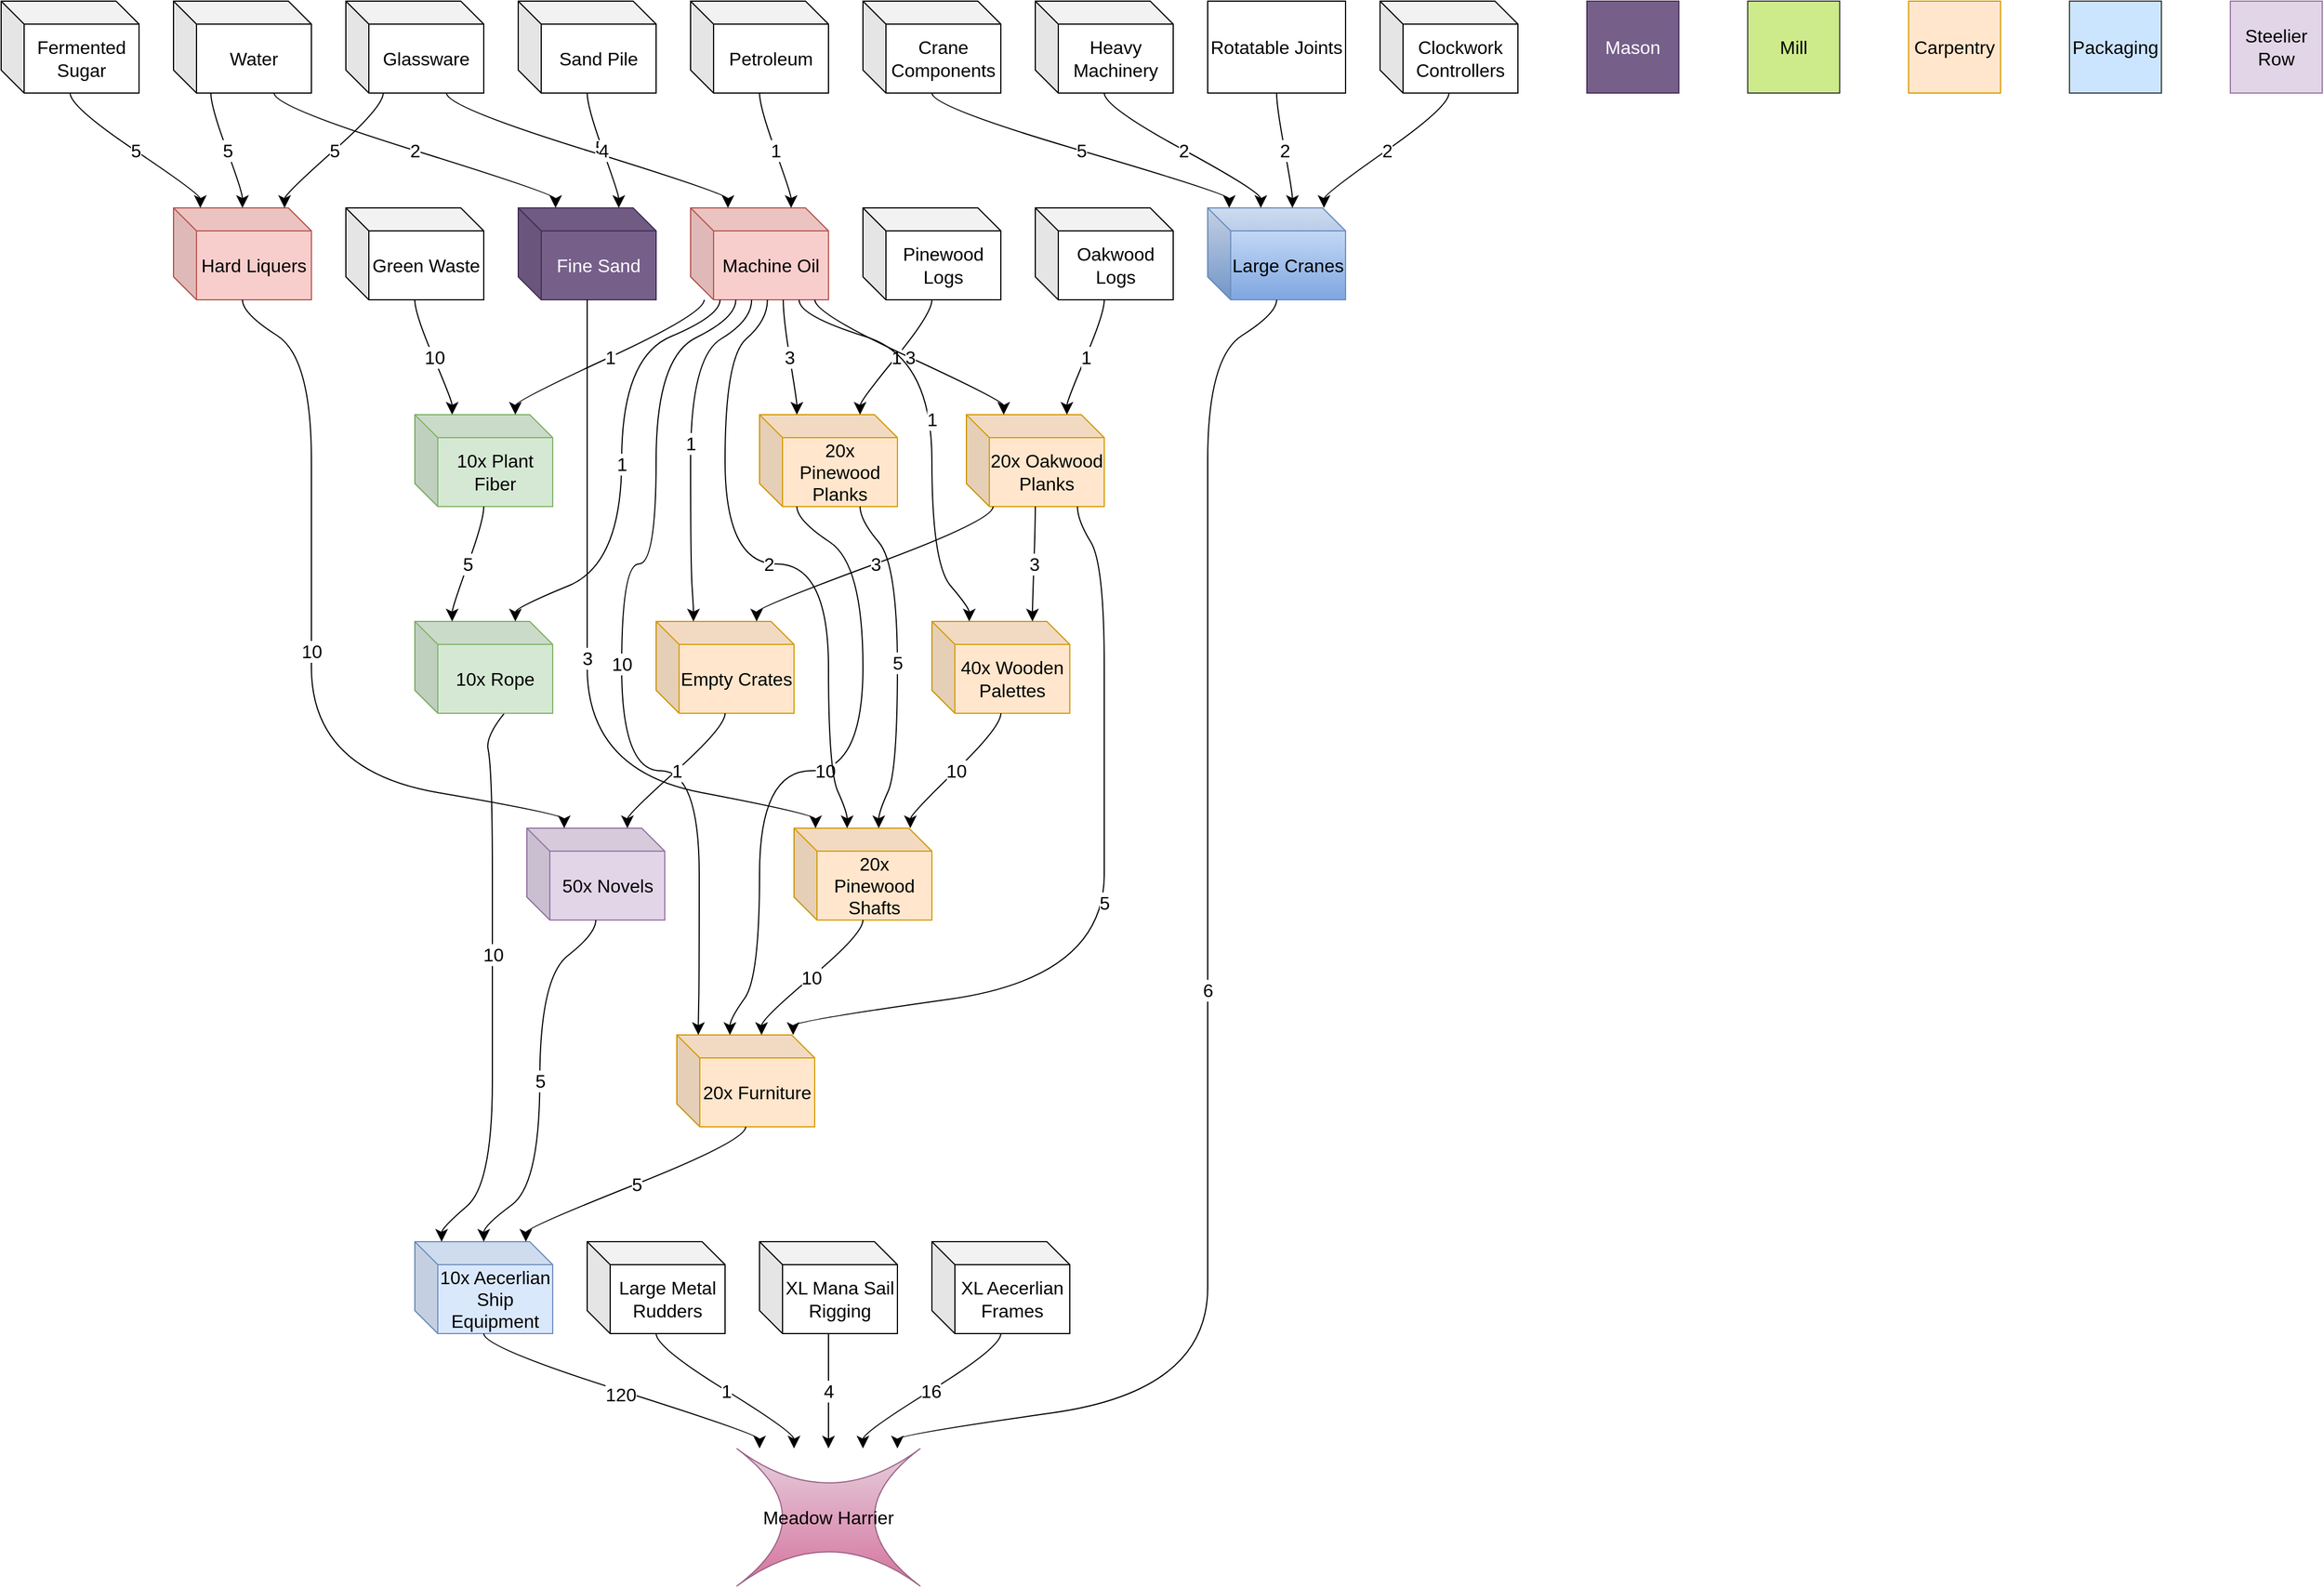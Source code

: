 <mxfile version="22.1.0" type="github">
  <diagram name="Page-1" id="hc0cmi0Zw7IhH53E_yqD">
    <mxGraphModel dx="1416" dy="1208" grid="0" gridSize="10" guides="1" tooltips="1" connect="0" arrows="0" fold="1" page="1" pageScale="1" pageWidth="1169" pageHeight="827" math="0" shadow="0">
      <root>
        <mxCell id="0" />
        <mxCell id="1" parent="0" />
        <mxCell id="g-7ipsMHgPrjTccObFxa-1" value="10x Aecerlian Ship Equipment" style="shape=cube;whiteSpace=wrap;html=1;boundedLbl=1;backgroundOutline=1;darkOpacity=0.05;darkOpacity2=0.1;fontSize=16;fillColor=#dae8fc;strokeColor=#6c8ebf;" parent="1" vertex="1">
          <mxGeometry x="360" y="1080" width="120" height="80" as="geometry" />
        </mxCell>
        <mxCell id="g-7ipsMHgPrjTccObFxa-7" value="" style="endArrow=classic;html=1;rounded=0;fontSize=12;startSize=8;endSize=8;curved=1;exitX=0.95;exitY=0.538;exitDx=0;exitDy=0;exitPerimeter=0;noEdgeStyle=1;orthogonal=1;" parent="1" source="g-7ipsMHgPrjTccObFxa-12" target="g-7ipsMHgPrjTccObFxa-1" edge="1">
          <mxGeometry relative="1" as="geometry">
            <mxPoint x="226" y="452" as="sourcePoint" />
            <mxPoint x="436" y="448" as="targetPoint" />
            <Array as="points">
              <mxPoint x="420" y="632" />
              <mxPoint x="427.5" y="670" />
              <mxPoint x="427.5" y="850" />
              <mxPoint x="427.5" y="850" />
              <mxPoint x="427.5" y="1030" />
              <mxPoint x="383.333" y="1068" />
            </Array>
          </mxGeometry>
        </mxCell>
        <mxCell id="g-7ipsMHgPrjTccObFxa-8" value="10" style="edgeLabel;resizable=0;html=1;align=center;verticalAlign=middle;fontSize=16;" parent="g-7ipsMHgPrjTccObFxa-7" connectable="0" vertex="1">
          <mxGeometry relative="1" as="geometry" />
        </mxCell>
        <mxCell id="g-7ipsMHgPrjTccObFxa-9" value="" style="endArrow=classic;html=1;rounded=0;fontSize=12;startSize=8;endSize=8;curved=1;noEdgeStyle=1;orthogonal=1;" parent="1" source="g-7ipsMHgPrjTccObFxa-1" target="d3ogd3zQQLqOiDLVCAyK-1" edge="1">
          <mxGeometry width="50" height="50" relative="1" as="geometry">
            <mxPoint x="341" y="391" as="sourcePoint" />
            <mxPoint x="345.527" y="1260" as="targetPoint" />
            <Array as="points">
              <mxPoint x="420" y="1172" />
              <mxPoint x="660" y="1248" />
            </Array>
          </mxGeometry>
        </mxCell>
        <mxCell id="d3ogd3zQQLqOiDLVCAyK-2" value="120" style="edgeLabel;html=1;align=center;verticalAlign=middle;resizable=0;points=[];fontSize=16;" vertex="1" connectable="0" parent="g-7ipsMHgPrjTccObFxa-9">
          <mxGeometry x="-0.005" y="-2" relative="1" as="geometry">
            <mxPoint y="1" as="offset" />
          </mxGeometry>
        </mxCell>
        <mxCell id="g-7ipsMHgPrjTccObFxa-10" value="20x Furniture" style="shape=cube;whiteSpace=wrap;html=1;boundedLbl=1;backgroundOutline=1;darkOpacity=0.05;darkOpacity2=0.1;fontSize=16;fillColor=#ffe6cc;strokeColor=#d79b00;" parent="1" vertex="1">
          <mxGeometry x="588" y="900" width="120" height="80" as="geometry" />
        </mxCell>
        <mxCell id="g-7ipsMHgPrjTccObFxa-11" value="50x Novels" style="shape=cube;whiteSpace=wrap;html=1;boundedLbl=1;backgroundOutline=1;darkOpacity=0.05;darkOpacity2=0.1;fontSize=16;fillColor=#e1d5e7;strokeColor=#9673a6;" parent="1" vertex="1">
          <mxGeometry x="457.5" y="720" width="120" height="80" as="geometry" />
        </mxCell>
        <mxCell id="g-7ipsMHgPrjTccObFxa-12" value="10x Rope" style="shape=cube;whiteSpace=wrap;html=1;boundedLbl=1;backgroundOutline=1;darkOpacity=0.05;darkOpacity2=0.1;fontSize=16;fillColor=#d5e8d4;strokeColor=#82b366;" parent="1" vertex="1">
          <mxGeometry x="360" y="540" width="120" height="80" as="geometry" />
        </mxCell>
        <mxCell id="g-7ipsMHgPrjTccObFxa-13" value="" style="endArrow=classic;html=1;rounded=0;fontSize=12;startSize=8;endSize=8;curved=1;noEdgeStyle=1;orthogonal=1;" parent="1" source="g-7ipsMHgPrjTccObFxa-11" target="g-7ipsMHgPrjTccObFxa-1" edge="1">
          <mxGeometry relative="1" as="geometry">
            <mxPoint x="255" y="460" as="sourcePoint" />
            <mxPoint x="355" y="460" as="targetPoint" />
            <Array as="points">
              <mxPoint x="517.5" y="812" />
              <mxPoint x="468.75" y="850" />
              <mxPoint x="468.75" y="1030" />
              <mxPoint x="420" y="1066" />
            </Array>
          </mxGeometry>
        </mxCell>
        <mxCell id="g-7ipsMHgPrjTccObFxa-14" value="5" style="edgeLabel;resizable=0;html=1;align=center;verticalAlign=middle;fontSize=16;" parent="g-7ipsMHgPrjTccObFxa-13" connectable="0" vertex="1">
          <mxGeometry relative="1" as="geometry" />
        </mxCell>
        <mxCell id="g-7ipsMHgPrjTccObFxa-15" value="" style="endArrow=classic;html=1;rounded=0;fontSize=12;startSize=8;endSize=8;curved=1;noEdgeStyle=1;orthogonal=1;" parent="1" source="g-7ipsMHgPrjTccObFxa-10" target="g-7ipsMHgPrjTccObFxa-1" edge="1">
          <mxGeometry relative="1" as="geometry">
            <mxPoint x="97" y="175" as="sourcePoint" />
            <mxPoint x="197" y="182" as="targetPoint" />
            <Array as="points">
              <mxPoint x="648" y="992" />
              <mxPoint x="456.667" y="1068" />
            </Array>
          </mxGeometry>
        </mxCell>
        <mxCell id="g-7ipsMHgPrjTccObFxa-16" value="5" style="edgeLabel;resizable=0;html=1;align=center;verticalAlign=middle;fontSize=16;" parent="g-7ipsMHgPrjTccObFxa-15" connectable="0" vertex="1">
          <mxGeometry relative="1" as="geometry" />
        </mxCell>
        <mxCell id="g-7ipsMHgPrjTccObFxa-19" value="20x Pinewood Planks" style="shape=cube;whiteSpace=wrap;html=1;boundedLbl=1;backgroundOutline=1;darkOpacity=0.05;darkOpacity2=0.1;fontSize=16;fillColor=#ffe6cc;strokeColor=#d79b00;" parent="1" vertex="1">
          <mxGeometry x="660" y="360" width="120" height="80" as="geometry" />
        </mxCell>
        <mxCell id="g-7ipsMHgPrjTccObFxa-20" value="20x Oakwood Planks" style="shape=cube;whiteSpace=wrap;html=1;boundedLbl=1;backgroundOutline=1;darkOpacity=0.05;darkOpacity2=0.1;fontSize=16;fillColor=#ffe6cc;strokeColor=#d79b00;" parent="1" vertex="1">
          <mxGeometry x="840" y="360" width="120" height="80" as="geometry" />
        </mxCell>
        <mxCell id="g-7ipsMHgPrjTccObFxa-21" value="20x Pinewood Shafts" style="shape=cube;whiteSpace=wrap;html=1;boundedLbl=1;backgroundOutline=1;darkOpacity=0.05;darkOpacity2=0.1;fontSize=16;fillColor=#ffe6cc;strokeColor=#d79b00;" parent="1" vertex="1">
          <mxGeometry x="690" y="720" width="120" height="80" as="geometry" />
        </mxCell>
        <mxCell id="g-7ipsMHgPrjTccObFxa-22" value="Machine Oil" style="shape=cube;whiteSpace=wrap;html=1;boundedLbl=1;backgroundOutline=1;darkOpacity=0.05;darkOpacity2=0.1;fontSize=16;fillColor=#f8cecc;strokeColor=#b85450;" parent="1" vertex="1">
          <mxGeometry x="600" y="180" width="120" height="80" as="geometry" />
        </mxCell>
        <mxCell id="g-7ipsMHgPrjTccObFxa-23" value="" style="endArrow=classic;html=1;rounded=0;fontSize=12;startSize=8;endSize=8;curved=1;noEdgeStyle=1;orthogonal=1;" parent="1" source="g-7ipsMHgPrjTccObFxa-19" target="g-7ipsMHgPrjTccObFxa-10" edge="1">
          <mxGeometry relative="1" as="geometry">
            <mxPoint x="-67" y="38" as="sourcePoint" />
            <mxPoint x="20" y="36" as="targetPoint" />
            <Array as="points">
              <mxPoint x="692.5" y="452" />
              <mxPoint x="750" y="490" />
              <mxPoint x="750" y="670" />
              <mxPoint x="660" y="670" />
              <mxPoint x="660" y="850" />
              <mxPoint x="634.25" y="886" />
            </Array>
          </mxGeometry>
        </mxCell>
        <mxCell id="g-7ipsMHgPrjTccObFxa-24" value="10" style="edgeLabel;resizable=0;html=1;align=center;verticalAlign=middle;fontSize=16;" parent="g-7ipsMHgPrjTccObFxa-23" connectable="0" vertex="1">
          <mxGeometry relative="1" as="geometry" />
        </mxCell>
        <mxCell id="g-7ipsMHgPrjTccObFxa-25" value="" style="endArrow=classic;html=1;rounded=0;fontSize=12;startSize=8;endSize=8;curved=1;noEdgeStyle=1;orthogonal=1;" parent="1" source="g-7ipsMHgPrjTccObFxa-20" target="g-7ipsMHgPrjTccObFxa-10" edge="1">
          <mxGeometry relative="1" as="geometry">
            <mxPoint x="-65" y="138" as="sourcePoint" />
            <mxPoint x="5" y="146" as="targetPoint" />
            <Array as="points">
              <mxPoint x="936.667" y="452" />
              <mxPoint x="960" y="490" />
              <mxPoint x="960" y="670" />
              <mxPoint x="960" y="670" />
              <mxPoint x="960" y="850" />
              <mxPoint x="689.25" y="888" />
            </Array>
          </mxGeometry>
        </mxCell>
        <mxCell id="g-7ipsMHgPrjTccObFxa-26" value="5" style="edgeLabel;resizable=0;html=1;align=center;verticalAlign=middle;fontSize=16;" parent="g-7ipsMHgPrjTccObFxa-25" connectable="0" vertex="1">
          <mxGeometry relative="1" as="geometry" />
        </mxCell>
        <mxCell id="g-7ipsMHgPrjTccObFxa-27" value="" style="endArrow=classic;html=1;rounded=0;fontSize=12;startSize=8;endSize=8;curved=1;noEdgeStyle=1;orthogonal=1;" parent="1" source="g-7ipsMHgPrjTccObFxa-21" target="g-7ipsMHgPrjTccObFxa-10" edge="1">
          <mxGeometry relative="1" as="geometry">
            <mxPoint x="-96" y="200" as="sourcePoint" />
            <mxPoint x="4" y="200" as="targetPoint" />
            <Array as="points">
              <mxPoint x="750" y="812" />
              <mxPoint x="661.75" y="886" />
            </Array>
          </mxGeometry>
        </mxCell>
        <mxCell id="g-7ipsMHgPrjTccObFxa-28" value="10" style="edgeLabel;resizable=0;html=1;align=center;verticalAlign=middle;fontSize=16;" parent="g-7ipsMHgPrjTccObFxa-27" connectable="0" vertex="1">
          <mxGeometry relative="1" as="geometry" />
        </mxCell>
        <mxCell id="g-7ipsMHgPrjTccObFxa-29" value="" style="endArrow=classic;html=1;rounded=0;fontSize=12;startSize=8;endSize=8;curved=1;noEdgeStyle=1;orthogonal=1;" parent="1" source="g-7ipsMHgPrjTccObFxa-22" target="g-7ipsMHgPrjTccObFxa-10" edge="1">
          <mxGeometry relative="1" as="geometry">
            <mxPoint x="-82" y="300" as="sourcePoint" />
            <mxPoint x="-9" y="300" as="targetPoint" />
            <Array as="points">
              <mxPoint x="639.375" y="276" />
              <mxPoint x="570" y="310" />
              <mxPoint x="570" y="490" />
              <mxPoint x="540" y="490" />
              <mxPoint x="540" y="670" />
              <mxPoint x="607.5" y="670" />
              <mxPoint x="607.5" y="850" />
              <mxPoint x="606.75" y="888" />
            </Array>
          </mxGeometry>
        </mxCell>
        <mxCell id="g-7ipsMHgPrjTccObFxa-30" value="10" style="edgeLabel;resizable=0;html=1;align=center;verticalAlign=middle;fontSize=16;" parent="g-7ipsMHgPrjTccObFxa-29" connectable="0" vertex="1">
          <mxGeometry relative="1" as="geometry" />
        </mxCell>
        <mxCell id="g-7ipsMHgPrjTccObFxa-31" value="Hard Liquers" style="shape=cube;whiteSpace=wrap;html=1;boundedLbl=1;backgroundOutline=1;darkOpacity=0.05;darkOpacity2=0.1;fontSize=16;fillColor=#f8cecc;strokeColor=#b85450;" parent="1" vertex="1">
          <mxGeometry x="150" y="180" width="120" height="80" as="geometry" />
        </mxCell>
        <mxCell id="g-7ipsMHgPrjTccObFxa-32" value="Empty Crates" style="shape=cube;whiteSpace=wrap;html=1;boundedLbl=1;backgroundOutline=1;darkOpacity=0.05;darkOpacity2=0.1;fontSize=16;fillColor=#ffe6cc;strokeColor=#d79b00;" parent="1" vertex="1">
          <mxGeometry x="570" y="540" width="120" height="80" as="geometry" />
        </mxCell>
        <mxCell id="g-7ipsMHgPrjTccObFxa-33" value="" style="endArrow=classic;html=1;rounded=0;fontSize=12;startSize=8;endSize=8;curved=1;noEdgeStyle=1;orthogonal=1;" parent="1" source="g-7ipsMHgPrjTccObFxa-31" target="g-7ipsMHgPrjTccObFxa-11" edge="1">
          <mxGeometry relative="1" as="geometry">
            <mxPoint x="253" y="522" as="sourcePoint" />
            <mxPoint x="353" y="522" as="targetPoint" />
            <Array as="points">
              <mxPoint x="210" y="272" />
              <mxPoint x="270" y="310" />
              <mxPoint x="270" y="490" />
              <mxPoint x="270" y="490" />
              <mxPoint x="270" y="670" />
              <mxPoint x="490" y="708" />
            </Array>
          </mxGeometry>
        </mxCell>
        <mxCell id="g-7ipsMHgPrjTccObFxa-34" value="10" style="edgeLabel;resizable=0;html=1;align=center;verticalAlign=middle;fontSize=16;" parent="g-7ipsMHgPrjTccObFxa-33" connectable="0" vertex="1">
          <mxGeometry relative="1" as="geometry" />
        </mxCell>
        <mxCell id="g-7ipsMHgPrjTccObFxa-35" value="" style="endArrow=classic;html=1;rounded=0;fontSize=12;startSize=8;endSize=8;curved=1;noEdgeStyle=1;orthogonal=1;" parent="1" source="g-7ipsMHgPrjTccObFxa-32" target="g-7ipsMHgPrjTccObFxa-11" edge="1">
          <mxGeometry relative="1" as="geometry">
            <mxPoint x="281" y="635" as="sourcePoint" />
            <mxPoint x="381" y="635" as="targetPoint" />
            <Array as="points">
              <mxPoint x="630" y="632" />
              <mxPoint x="545" y="708" />
            </Array>
          </mxGeometry>
        </mxCell>
        <mxCell id="g-7ipsMHgPrjTccObFxa-36" value="1" style="edgeLabel;resizable=0;html=1;align=center;verticalAlign=middle;fontSize=16;" parent="g-7ipsMHgPrjTccObFxa-35" connectable="0" vertex="1">
          <mxGeometry relative="1" as="geometry" />
        </mxCell>
        <mxCell id="g-7ipsMHgPrjTccObFxa-37" value="" style="endArrow=classic;html=1;rounded=0;fontSize=12;startSize=8;endSize=8;curved=1;noEdgeStyle=1;orthogonal=1;" parent="1" source="g-7ipsMHgPrjTccObFxa-22" target="g-7ipsMHgPrjTccObFxa-12" edge="1">
          <mxGeometry relative="1" as="geometry">
            <mxPoint x="307" y="709" as="sourcePoint" />
            <mxPoint x="407" y="709" as="targetPoint" />
            <Array as="points">
              <mxPoint x="625.625" y="274" />
              <mxPoint x="540" y="310" />
              <mxPoint x="540" y="490" />
              <mxPoint x="447.5" y="528" />
            </Array>
          </mxGeometry>
        </mxCell>
        <mxCell id="g-7ipsMHgPrjTccObFxa-38" value="1" style="edgeLabel;resizable=0;html=1;align=center;verticalAlign=middle;fontSize=16;" parent="g-7ipsMHgPrjTccObFxa-37" connectable="0" vertex="1">
          <mxGeometry relative="1" as="geometry" />
        </mxCell>
        <mxCell id="g-7ipsMHgPrjTccObFxa-39" value="10x Plant Fiber" style="shape=cube;whiteSpace=wrap;html=1;boundedLbl=1;backgroundOutline=1;darkOpacity=0.05;darkOpacity2=0.1;fontSize=16;fillColor=#d5e8d4;strokeColor=#82b366;" parent="1" vertex="1">
          <mxGeometry x="360" y="360" width="120" height="80" as="geometry" />
        </mxCell>
        <mxCell id="g-7ipsMHgPrjTccObFxa-40" value="" style="endArrow=classic;html=1;rounded=0;fontSize=12;startSize=8;endSize=8;curved=1;noEdgeStyle=1;orthogonal=1;" parent="1" source="g-7ipsMHgPrjTccObFxa-39" target="g-7ipsMHgPrjTccObFxa-12" edge="1">
          <mxGeometry relative="1" as="geometry">
            <mxPoint x="530" y="598" as="sourcePoint" />
            <mxPoint x="624" y="591" as="targetPoint" />
            <Array as="points">
              <mxPoint x="420" y="452" />
              <mxPoint x="392.5" y="528" />
            </Array>
          </mxGeometry>
        </mxCell>
        <mxCell id="g-7ipsMHgPrjTccObFxa-41" value="5" style="edgeLabel;resizable=0;html=1;align=center;verticalAlign=middle;fontSize=16;" parent="g-7ipsMHgPrjTccObFxa-40" connectable="0" vertex="1">
          <mxGeometry relative="1" as="geometry" />
        </mxCell>
        <mxCell id="g-7ipsMHgPrjTccObFxa-44" value="Green Waste" style="shape=cube;whiteSpace=wrap;html=1;boundedLbl=1;backgroundOutline=1;darkOpacity=0.05;darkOpacity2=0.1;fontSize=16;" parent="1" vertex="1">
          <mxGeometry x="300" y="180" width="120" height="80" as="geometry" />
        </mxCell>
        <mxCell id="g-7ipsMHgPrjTccObFxa-45" value="" style="endArrow=classic;html=1;rounded=0;fontSize=12;startSize=8;endSize=8;curved=1;noEdgeStyle=1;orthogonal=1;" parent="1" source="g-7ipsMHgPrjTccObFxa-44" target="g-7ipsMHgPrjTccObFxa-39" edge="1">
          <mxGeometry relative="1" as="geometry">
            <mxPoint x="256" y="307" as="sourcePoint" />
            <mxPoint x="-94" y="711" as="targetPoint" />
            <Array as="points">
              <mxPoint x="360" y="272" />
              <mxPoint x="392.5" y="348" />
            </Array>
          </mxGeometry>
        </mxCell>
        <mxCell id="g-7ipsMHgPrjTccObFxa-46" value="10" style="edgeLabel;resizable=0;html=1;align=center;verticalAlign=middle;fontSize=16;" parent="g-7ipsMHgPrjTccObFxa-45" connectable="0" vertex="1">
          <mxGeometry relative="1" as="geometry" />
        </mxCell>
        <mxCell id="g-7ipsMHgPrjTccObFxa-47" value="" style="endArrow=classic;html=1;rounded=0;fontSize=12;startSize=8;endSize=8;curved=1;noEdgeStyle=1;orthogonal=1;" parent="1" source="g-7ipsMHgPrjTccObFxa-22" target="g-7ipsMHgPrjTccObFxa-39" edge="1">
          <mxGeometry relative="1" as="geometry">
            <mxPoint x="-169" y="770" as="sourcePoint" />
            <mxPoint x="-81" y="781" as="targetPoint" />
            <Array as="points">
              <mxPoint x="611.875" y="272" />
              <mxPoint x="447.5" y="348" />
            </Array>
          </mxGeometry>
        </mxCell>
        <mxCell id="g-7ipsMHgPrjTccObFxa-48" value="1" style="edgeLabel;resizable=0;html=1;align=center;verticalAlign=middle;fontSize=16;" parent="g-7ipsMHgPrjTccObFxa-47" connectable="0" vertex="1">
          <mxGeometry relative="1" as="geometry" />
        </mxCell>
        <mxCell id="g-7ipsMHgPrjTccObFxa-49" value="Fermented Sugar" style="shape=cube;whiteSpace=wrap;html=1;boundedLbl=1;backgroundOutline=1;darkOpacity=0.05;darkOpacity2=0.1;fontSize=16;" parent="1" vertex="1">
          <mxGeometry width="120" height="80" as="geometry" />
        </mxCell>
        <mxCell id="g-7ipsMHgPrjTccObFxa-50" value="Water" style="shape=cube;whiteSpace=wrap;html=1;boundedLbl=1;backgroundOutline=1;darkOpacity=0.05;darkOpacity2=0.1;fontSize=16;" parent="1" vertex="1">
          <mxGeometry x="150" width="120" height="80" as="geometry" />
        </mxCell>
        <mxCell id="g-7ipsMHgPrjTccObFxa-51" value="Glassware" style="shape=cube;whiteSpace=wrap;html=1;boundedLbl=1;backgroundOutline=1;darkOpacity=0.05;darkOpacity2=0.1;fontSize=16;" parent="1" vertex="1">
          <mxGeometry x="300" width="120" height="80" as="geometry" />
        </mxCell>
        <mxCell id="g-7ipsMHgPrjTccObFxa-52" value="" style="endArrow=classic;html=1;rounded=0;fontSize=12;startSize=8;endSize=8;curved=1;noEdgeStyle=1;orthogonal=1;" parent="1" source="g-7ipsMHgPrjTccObFxa-49" target="g-7ipsMHgPrjTccObFxa-31" edge="1">
          <mxGeometry relative="1" as="geometry">
            <mxPoint x="-291" y="344" as="sourcePoint" />
            <mxPoint x="-202" y="344" as="targetPoint" />
            <Array as="points">
              <mxPoint x="60" y="92" />
              <mxPoint x="173.333" y="168" />
            </Array>
          </mxGeometry>
        </mxCell>
        <mxCell id="g-7ipsMHgPrjTccObFxa-53" value="5" style="edgeLabel;resizable=0;html=1;align=center;verticalAlign=middle;fontSize=16;" parent="g-7ipsMHgPrjTccObFxa-52" connectable="0" vertex="1">
          <mxGeometry relative="1" as="geometry" />
        </mxCell>
        <mxCell id="g-7ipsMHgPrjTccObFxa-54" value="" style="endArrow=classic;html=1;rounded=0;fontSize=12;startSize=8;endSize=8;curved=1;noEdgeStyle=1;orthogonal=1;" parent="1" source="g-7ipsMHgPrjTccObFxa-50" target="g-7ipsMHgPrjTccObFxa-31" edge="1">
          <mxGeometry relative="1" as="geometry">
            <mxPoint x="-89" y="796" as="sourcePoint" />
            <mxPoint x="-351" y="831" as="targetPoint" />
            <Array as="points">
              <mxPoint x="182.5" y="92" />
              <mxPoint x="210" y="166" />
            </Array>
          </mxGeometry>
        </mxCell>
        <mxCell id="g-7ipsMHgPrjTccObFxa-55" value="5" style="edgeLabel;resizable=0;html=1;align=center;verticalAlign=middle;fontSize=16;" parent="g-7ipsMHgPrjTccObFxa-54" connectable="0" vertex="1">
          <mxGeometry relative="1" as="geometry" />
        </mxCell>
        <mxCell id="g-7ipsMHgPrjTccObFxa-56" value="" style="endArrow=classic;html=1;rounded=0;fontSize=12;startSize=8;endSize=8;curved=1;noEdgeStyle=1;orthogonal=1;" parent="1" source="g-7ipsMHgPrjTccObFxa-51" target="g-7ipsMHgPrjTccObFxa-31" edge="1">
          <mxGeometry relative="1" as="geometry">
            <mxPoint x="266" y="554" as="sourcePoint" />
            <mxPoint x="366" y="554" as="targetPoint" />
            <Array as="points">
              <mxPoint x="332.5" y="92" />
              <mxPoint x="246.667" y="168" />
            </Array>
          </mxGeometry>
        </mxCell>
        <mxCell id="g-7ipsMHgPrjTccObFxa-57" value="5" style="edgeLabel;resizable=0;html=1;align=center;verticalAlign=middle;fontSize=16;" parent="g-7ipsMHgPrjTccObFxa-56" connectable="0" vertex="1">
          <mxGeometry relative="1" as="geometry" />
        </mxCell>
        <mxCell id="g-7ipsMHgPrjTccObFxa-58" value="" style="endArrow=classic;html=1;rounded=0;fontSize=12;startSize=8;endSize=8;curved=1;noEdgeStyle=1;orthogonal=1;" parent="1" source="g-7ipsMHgPrjTccObFxa-20" target="g-7ipsMHgPrjTccObFxa-32" edge="1">
          <mxGeometry relative="1" as="geometry">
            <mxPoint x="-331" y="633" as="sourcePoint" />
            <mxPoint x="-231" y="633" as="targetPoint" />
            <Array as="points">
              <mxPoint x="863.333" y="452" />
              <mxPoint x="657.5" y="528" />
            </Array>
          </mxGeometry>
        </mxCell>
        <mxCell id="g-7ipsMHgPrjTccObFxa-59" value="3" style="edgeLabel;resizable=0;html=1;align=center;verticalAlign=middle;fontSize=16;" parent="g-7ipsMHgPrjTccObFxa-58" connectable="0" vertex="1">
          <mxGeometry relative="1" as="geometry" />
        </mxCell>
        <mxCell id="g-7ipsMHgPrjTccObFxa-60" value="" style="endArrow=classic;html=1;rounded=0;fontSize=12;startSize=8;endSize=8;curved=1;noEdgeStyle=1;orthogonal=1;" parent="1" source="g-7ipsMHgPrjTccObFxa-22" target="g-7ipsMHgPrjTccObFxa-32" edge="1">
          <mxGeometry relative="1" as="geometry">
            <mxPoint x="-303" y="740" as="sourcePoint" />
            <mxPoint x="-203" y="740" as="targetPoint" />
            <Array as="points">
              <mxPoint x="653.125" y="278" />
              <mxPoint x="600" y="310" />
              <mxPoint x="600" y="490" />
              <mxPoint x="602.5" y="528" />
            </Array>
          </mxGeometry>
        </mxCell>
        <mxCell id="g-7ipsMHgPrjTccObFxa-61" value="1" style="edgeLabel;resizable=0;html=1;align=center;verticalAlign=middle;fontSize=16;" parent="g-7ipsMHgPrjTccObFxa-60" connectable="0" vertex="1">
          <mxGeometry relative="1" as="geometry" />
        </mxCell>
        <mxCell id="g-7ipsMHgPrjTccObFxa-62" value="Pinewood Logs" style="shape=cube;whiteSpace=wrap;html=1;boundedLbl=1;backgroundOutline=1;darkOpacity=0.05;darkOpacity2=0.1;fontSize=16;" parent="1" vertex="1">
          <mxGeometry x="750" y="180" width="120" height="80" as="geometry" />
        </mxCell>
        <mxCell id="g-7ipsMHgPrjTccObFxa-63" value="" style="endArrow=classic;html=1;rounded=0;fontSize=12;startSize=8;endSize=8;curved=1;noEdgeStyle=1;orthogonal=1;" parent="1" source="g-7ipsMHgPrjTccObFxa-62" target="g-7ipsMHgPrjTccObFxa-19" edge="1">
          <mxGeometry relative="1" as="geometry">
            <mxPoint x="-245" y="384" as="sourcePoint" />
            <mxPoint x="-145" y="384" as="targetPoint" />
            <Array as="points">
              <mxPoint x="810" y="272" />
              <mxPoint x="747.5" y="348" />
            </Array>
          </mxGeometry>
        </mxCell>
        <mxCell id="g-7ipsMHgPrjTccObFxa-64" value="1" style="edgeLabel;resizable=0;html=1;align=center;verticalAlign=middle;fontSize=16;" parent="g-7ipsMHgPrjTccObFxa-63" connectable="0" vertex="1">
          <mxGeometry relative="1" as="geometry" />
        </mxCell>
        <mxCell id="g-7ipsMHgPrjTccObFxa-65" value="" style="endArrow=classic;html=1;rounded=0;fontSize=12;startSize=8;endSize=8;curved=1;noEdgeStyle=1;orthogonal=1;" parent="1" source="g-7ipsMHgPrjTccObFxa-22" target="g-7ipsMHgPrjTccObFxa-19" edge="1">
          <mxGeometry relative="1" as="geometry">
            <mxPoint x="-234" y="486" as="sourcePoint" />
            <mxPoint x="-134" y="486" as="targetPoint" />
            <Array as="points">
              <mxPoint x="680.625" y="276" />
              <mxPoint x="692.5" y="348" />
            </Array>
          </mxGeometry>
        </mxCell>
        <mxCell id="g-7ipsMHgPrjTccObFxa-66" value="3" style="edgeLabel;resizable=0;html=1;align=center;verticalAlign=middle;fontSize=16;" parent="g-7ipsMHgPrjTccObFxa-65" connectable="0" vertex="1">
          <mxGeometry relative="1" as="geometry" />
        </mxCell>
        <mxCell id="g-7ipsMHgPrjTccObFxa-67" value="Oakwood Logs" style="shape=cube;whiteSpace=wrap;html=1;boundedLbl=1;backgroundOutline=1;darkOpacity=0.05;darkOpacity2=0.1;fontSize=16;" parent="1" vertex="1">
          <mxGeometry x="900" y="180" width="120" height="80" as="geometry" />
        </mxCell>
        <mxCell id="g-7ipsMHgPrjTccObFxa-68" value="" style="endArrow=classic;html=1;rounded=0;fontSize=12;startSize=8;endSize=8;curved=1;noEdgeStyle=1;orthogonal=1;" parent="1" source="g-7ipsMHgPrjTccObFxa-67" target="g-7ipsMHgPrjTccObFxa-20" edge="1">
          <mxGeometry relative="1" as="geometry">
            <mxPoint x="-340" y="322" as="sourcePoint" />
            <mxPoint x="-240" y="322" as="targetPoint" />
            <Array as="points">
              <mxPoint x="960" y="272" />
              <mxPoint x="927.5" y="348" />
            </Array>
          </mxGeometry>
        </mxCell>
        <mxCell id="g-7ipsMHgPrjTccObFxa-69" value="1" style="edgeLabel;resizable=0;html=1;align=center;verticalAlign=middle;fontSize=16;" parent="g-7ipsMHgPrjTccObFxa-68" connectable="0" vertex="1">
          <mxGeometry relative="1" as="geometry" />
        </mxCell>
        <mxCell id="g-7ipsMHgPrjTccObFxa-74" value="" style="endArrow=classic;html=1;rounded=0;fontSize=12;startSize=8;endSize=8;curved=1;noEdgeStyle=1;orthogonal=1;" parent="1" source="g-7ipsMHgPrjTccObFxa-22" target="g-7ipsMHgPrjTccObFxa-20" edge="1">
          <mxGeometry relative="1" as="geometry">
            <mxPoint x="-320" y="333" as="sourcePoint" />
            <mxPoint x="-220" y="333" as="targetPoint" />
            <Array as="points">
              <mxPoint x="708.125" y="272" />
              <mxPoint x="872.5" y="348" />
            </Array>
          </mxGeometry>
        </mxCell>
        <mxCell id="g-7ipsMHgPrjTccObFxa-75" value="3" style="edgeLabel;resizable=0;html=1;align=center;verticalAlign=middle;fontSize=16;" parent="g-7ipsMHgPrjTccObFxa-74" connectable="0" vertex="1">
          <mxGeometry relative="1" as="geometry" />
        </mxCell>
        <mxCell id="g-7ipsMHgPrjTccObFxa-76" value="" style="endArrow=classic;html=1;rounded=0;fontSize=12;startSize=8;endSize=8;curved=1;noEdgeStyle=1;orthogonal=1;" parent="1" source="g-7ipsMHgPrjTccObFxa-22" target="g-7ipsMHgPrjTccObFxa-21" edge="1">
          <mxGeometry relative="1" as="geometry">
            <mxPoint x="-262" y="209" as="sourcePoint" />
            <mxPoint x="-162" y="209" as="targetPoint" />
            <Array as="points">
              <mxPoint x="666.875" y="278" />
              <mxPoint x="630" y="310" />
              <mxPoint x="630" y="490" />
              <mxPoint x="720" y="490" />
              <mxPoint x="720" y="670" />
              <mxPoint x="736.25" y="706" />
            </Array>
          </mxGeometry>
        </mxCell>
        <mxCell id="g-7ipsMHgPrjTccObFxa-77" value="2" style="edgeLabel;resizable=0;html=1;align=center;verticalAlign=middle;fontSize=16;" parent="g-7ipsMHgPrjTccObFxa-76" connectable="0" vertex="1">
          <mxGeometry relative="1" as="geometry" />
        </mxCell>
        <mxCell id="g-7ipsMHgPrjTccObFxa-78" value="Fine Sand" style="shape=cube;whiteSpace=wrap;html=1;boundedLbl=1;backgroundOutline=1;darkOpacity=0.05;darkOpacity2=0.1;fontSize=16;fillColor=#76608a;fontColor=#ffffff;strokeColor=#432D57;" parent="1" vertex="1">
          <mxGeometry x="450" y="180" width="120" height="80" as="geometry" />
        </mxCell>
        <mxCell id="g-7ipsMHgPrjTccObFxa-79" value="40x Wooden Palettes" style="shape=cube;whiteSpace=wrap;html=1;boundedLbl=1;backgroundOutline=1;darkOpacity=0.05;darkOpacity2=0.1;fontSize=16;fillColor=#ffe6cc;strokeColor=#d79b00;" parent="1" vertex="1">
          <mxGeometry x="810" y="540" width="120" height="80" as="geometry" />
        </mxCell>
        <mxCell id="g-7ipsMHgPrjTccObFxa-80" value="" style="endArrow=classic;html=1;rounded=0;fontSize=12;startSize=8;endSize=8;curved=1;noEdgeStyle=1;orthogonal=1;" parent="1" source="g-7ipsMHgPrjTccObFxa-19" target="g-7ipsMHgPrjTccObFxa-21" edge="1">
          <mxGeometry relative="1" as="geometry">
            <mxPoint x="-256" y="44" as="sourcePoint" />
            <mxPoint x="-156" y="44" as="targetPoint" />
            <Array as="points">
              <mxPoint x="747.5" y="452" />
              <mxPoint x="780" y="490" />
              <mxPoint x="780" y="670" />
              <mxPoint x="763.75" y="706" />
            </Array>
          </mxGeometry>
        </mxCell>
        <mxCell id="g-7ipsMHgPrjTccObFxa-81" value="5" style="edgeLabel;resizable=0;html=1;align=center;verticalAlign=middle;fontSize=16;" parent="g-7ipsMHgPrjTccObFxa-80" connectable="0" vertex="1">
          <mxGeometry relative="1" as="geometry" />
        </mxCell>
        <mxCell id="g-7ipsMHgPrjTccObFxa-82" value="" style="endArrow=classic;html=1;rounded=0;fontSize=12;startSize=8;endSize=8;curved=1;noEdgeStyle=1;orthogonal=1;" parent="1" source="g-7ipsMHgPrjTccObFxa-79" target="g-7ipsMHgPrjTccObFxa-21" edge="1">
          <mxGeometry relative="1" as="geometry">
            <mxPoint x="-191" y="109" as="sourcePoint" />
            <mxPoint x="-91" y="109" as="targetPoint" />
            <Array as="points">
              <mxPoint x="870" y="632" />
              <mxPoint x="791.25" y="708" />
            </Array>
          </mxGeometry>
        </mxCell>
        <mxCell id="g-7ipsMHgPrjTccObFxa-83" value="10" style="edgeLabel;resizable=0;html=1;align=center;verticalAlign=middle;fontSize=16;" parent="g-7ipsMHgPrjTccObFxa-82" connectable="0" vertex="1">
          <mxGeometry relative="1" as="geometry" />
        </mxCell>
        <mxCell id="g-7ipsMHgPrjTccObFxa-84" value="" style="endArrow=classic;html=1;rounded=0;fontSize=12;startSize=8;endSize=8;curved=1;noEdgeStyle=1;orthogonal=1;" parent="1" source="g-7ipsMHgPrjTccObFxa-78" target="g-7ipsMHgPrjTccObFxa-21" edge="1">
          <mxGeometry relative="1" as="geometry">
            <mxPoint x="-214" y="169" as="sourcePoint" />
            <mxPoint x="-114" y="169" as="targetPoint" />
            <Array as="points">
              <mxPoint x="510" y="272" />
              <mxPoint x="510" y="310" />
              <mxPoint x="510" y="490" />
              <mxPoint x="510" y="490" />
              <mxPoint x="510" y="670" />
              <mxPoint x="708.75" y="708" />
            </Array>
          </mxGeometry>
        </mxCell>
        <mxCell id="g-7ipsMHgPrjTccObFxa-85" value="3" style="edgeLabel;resizable=0;html=1;align=center;verticalAlign=middle;fontSize=16;" parent="g-7ipsMHgPrjTccObFxa-84" connectable="0" vertex="1">
          <mxGeometry relative="1" as="geometry" />
        </mxCell>
        <mxCell id="g-7ipsMHgPrjTccObFxa-86" value="" style="endArrow=classic;html=1;rounded=0;fontSize=12;startSize=8;endSize=8;curved=1;noEdgeStyle=1;orthogonal=1;" parent="1" source="g-7ipsMHgPrjTccObFxa-20" target="g-7ipsMHgPrjTccObFxa-79" edge="1">
          <mxGeometry relative="1" as="geometry">
            <mxPoint x="-269" y="366" as="sourcePoint" />
            <mxPoint x="-169" y="366" as="targetPoint" />
            <Array as="points">
              <mxPoint x="900" y="454" />
              <mxPoint x="897.5" y="528" />
            </Array>
          </mxGeometry>
        </mxCell>
        <mxCell id="g-7ipsMHgPrjTccObFxa-87" value="3" style="edgeLabel;resizable=0;html=1;align=center;verticalAlign=middle;fontSize=16;" parent="g-7ipsMHgPrjTccObFxa-86" connectable="0" vertex="1">
          <mxGeometry relative="1" as="geometry" />
        </mxCell>
        <mxCell id="g-7ipsMHgPrjTccObFxa-88" value="" style="endArrow=classic;html=1;rounded=0;fontSize=12;startSize=8;endSize=8;curved=1;noEdgeStyle=1;orthogonal=1;" parent="1" source="g-7ipsMHgPrjTccObFxa-22" target="g-7ipsMHgPrjTccObFxa-79" edge="1">
          <mxGeometry relative="1" as="geometry">
            <mxPoint x="-245" y="509" as="sourcePoint" />
            <mxPoint x="-145" y="509" as="targetPoint" />
            <Array as="points">
              <mxPoint x="694.375" y="274" />
              <mxPoint x="810" y="310" />
              <mxPoint x="810" y="490" />
              <mxPoint x="842.5" y="528" />
            </Array>
          </mxGeometry>
        </mxCell>
        <mxCell id="g-7ipsMHgPrjTccObFxa-89" value="1" style="edgeLabel;resizable=0;html=1;align=center;verticalAlign=middle;fontSize=16;" parent="g-7ipsMHgPrjTccObFxa-88" connectable="0" vertex="1">
          <mxGeometry relative="1" as="geometry" />
        </mxCell>
        <mxCell id="g-7ipsMHgPrjTccObFxa-91" value="" style="endArrow=classic;html=1;rounded=0;fontSize=12;startSize=8;endSize=8;curved=1;noEdgeStyle=1;orthogonal=1;" parent="1" source="g-7ipsMHgPrjTccObFxa-51" target="g-7ipsMHgPrjTccObFxa-22" edge="1">
          <mxGeometry relative="1" as="geometry">
            <mxPoint x="-282" y="471" as="sourcePoint" />
            <mxPoint x="-182" y="471" as="targetPoint" />
            <Array as="points">
              <mxPoint x="387.5" y="92" />
              <mxPoint x="632.5" y="168" />
            </Array>
          </mxGeometry>
        </mxCell>
        <mxCell id="g-7ipsMHgPrjTccObFxa-93" value="5" style="edgeLabel;html=1;align=center;verticalAlign=middle;resizable=0;points=[];fontSize=16;" parent="g-7ipsMHgPrjTccObFxa-91" vertex="1" connectable="0">
          <mxGeometry x="0.067" y="6" relative="1" as="geometry">
            <mxPoint as="offset" />
          </mxGeometry>
        </mxCell>
        <mxCell id="g-7ipsMHgPrjTccObFxa-94" value="Petroleum" style="shape=cube;whiteSpace=wrap;html=1;boundedLbl=1;backgroundOutline=1;darkOpacity=0.05;darkOpacity2=0.1;fontSize=16;" parent="1" vertex="1">
          <mxGeometry x="600" width="120" height="80" as="geometry" />
        </mxCell>
        <mxCell id="g-7ipsMHgPrjTccObFxa-95" value="" style="endArrow=classic;html=1;rounded=0;fontSize=12;startSize=8;endSize=8;curved=1;noEdgeStyle=1;orthogonal=1;" parent="1" source="g-7ipsMHgPrjTccObFxa-94" target="g-7ipsMHgPrjTccObFxa-22" edge="1">
          <mxGeometry relative="1" as="geometry">
            <mxPoint x="-276" y="184" as="sourcePoint" />
            <mxPoint x="-176" y="184" as="targetPoint" />
            <Array as="points">
              <mxPoint x="660" y="92" />
              <mxPoint x="687.5" y="168" />
            </Array>
          </mxGeometry>
        </mxCell>
        <mxCell id="g-7ipsMHgPrjTccObFxa-96" value="1" style="edgeLabel;resizable=0;html=1;align=center;verticalAlign=middle;fontSize=16;" parent="g-7ipsMHgPrjTccObFxa-95" connectable="0" vertex="1">
          <mxGeometry relative="1" as="geometry" />
        </mxCell>
        <mxCell id="g-7ipsMHgPrjTccObFxa-97" value="Sand Pile" style="shape=cube;whiteSpace=wrap;html=1;boundedLbl=1;backgroundOutline=1;darkOpacity=0.05;darkOpacity2=0.1;fontSize=16;" parent="1" vertex="1">
          <mxGeometry x="450" width="120" height="80" as="geometry" />
        </mxCell>
        <mxCell id="g-7ipsMHgPrjTccObFxa-98" value="" style="endArrow=classic;html=1;rounded=0;fontSize=12;startSize=8;endSize=8;curved=1;noEdgeStyle=1;orthogonal=1;" parent="1" source="g-7ipsMHgPrjTccObFxa-97" target="g-7ipsMHgPrjTccObFxa-78" edge="1">
          <mxGeometry relative="1" as="geometry">
            <mxPoint x="411" y="697" as="sourcePoint" />
            <mxPoint x="511" y="697" as="targetPoint" />
            <Array as="points">
              <mxPoint x="510" y="92" />
              <mxPoint x="537.5" y="168" />
            </Array>
          </mxGeometry>
        </mxCell>
        <mxCell id="g-7ipsMHgPrjTccObFxa-99" value="4" style="edgeLabel;resizable=0;html=1;align=center;verticalAlign=middle;fontSize=16;" parent="g-7ipsMHgPrjTccObFxa-98" connectable="0" vertex="1">
          <mxGeometry relative="1" as="geometry" />
        </mxCell>
        <mxCell id="g-7ipsMHgPrjTccObFxa-100" value="" style="endArrow=classic;html=1;rounded=0;fontSize=12;startSize=8;endSize=8;curved=1;noEdgeStyle=1;orthogonal=1;" parent="1" source="g-7ipsMHgPrjTccObFxa-50" target="g-7ipsMHgPrjTccObFxa-78" edge="1">
          <mxGeometry relative="1" as="geometry">
            <mxPoint x="522" y="686" as="sourcePoint" />
            <mxPoint x="622" y="686" as="targetPoint" />
            <Array as="points">
              <mxPoint x="237.5" y="92" />
              <mxPoint x="482.5" y="168" />
            </Array>
          </mxGeometry>
        </mxCell>
        <mxCell id="g-7ipsMHgPrjTccObFxa-101" value="2" style="edgeLabel;resizable=0;html=1;align=center;verticalAlign=middle;fontSize=16;" parent="g-7ipsMHgPrjTccObFxa-100" connectable="0" vertex="1">
          <mxGeometry relative="1" as="geometry" />
        </mxCell>
        <mxCell id="g-7ipsMHgPrjTccObFxa-102" value="Mason" style="whiteSpace=wrap;html=1;aspect=fixed;fontSize=16;fillColor=#76608a;fontColor=#ffffff;strokeColor=#432D57;" parent="1" vertex="1">
          <mxGeometry x="1380" width="80" height="80" as="geometry" />
        </mxCell>
        <mxCell id="g-7ipsMHgPrjTccObFxa-103" value="Mill" style="whiteSpace=wrap;html=1;aspect=fixed;fontSize=16;fillColor=#cdeb8b;strokeColor=#36393d;" parent="1" vertex="1">
          <mxGeometry x="1520" width="80" height="80" as="geometry" />
        </mxCell>
        <mxCell id="g-7ipsMHgPrjTccObFxa-104" value="Carpentry" style="whiteSpace=wrap;html=1;aspect=fixed;fontSize=16;fillColor=#ffe6cc;strokeColor=#d79b00;" parent="1" vertex="1">
          <mxGeometry x="1660" width="80" height="80" as="geometry" />
        </mxCell>
        <mxCell id="g-7ipsMHgPrjTccObFxa-105" value="Packaging" style="whiteSpace=wrap;html=1;aspect=fixed;fontSize=16;fillColor=#cce5ff;strokeColor=#36393d;" parent="1" vertex="1">
          <mxGeometry x="1800" width="80" height="80" as="geometry" />
        </mxCell>
        <mxCell id="g-7ipsMHgPrjTccObFxa-106" value="Steelier Row" style="whiteSpace=wrap;html=1;aspect=fixed;fontSize=16;fillColor=#e1d5e7;strokeColor=#9673a6;" parent="1" vertex="1">
          <mxGeometry x="1940" width="80" height="80" as="geometry" />
        </mxCell>
        <mxCell id="d3ogd3zQQLqOiDLVCAyK-1" value="Meadow Harrier" style="shape=switch;whiteSpace=wrap;html=1;fontSize=16;fillColor=#e6d0de;gradientColor=#d5739d;strokeColor=#996185;" vertex="1" parent="1">
          <mxGeometry x="640" y="1260" width="160" height="120" as="geometry" />
        </mxCell>
        <mxCell id="d3ogd3zQQLqOiDLVCAyK-3" value="Large Cranes" style="shape=cube;whiteSpace=wrap;html=1;boundedLbl=1;backgroundOutline=1;darkOpacity=0.05;darkOpacity2=0.1;fontSize=16;fillColor=#dae8fc;gradientColor=#7ea6e0;strokeColor=#6c8ebf;" vertex="1" parent="1">
          <mxGeometry x="1050" y="180" width="120" height="80" as="geometry" />
        </mxCell>
        <mxCell id="d3ogd3zQQLqOiDLVCAyK-4" value="6" style="endArrow=classic;html=1;rounded=0;fontSize=12;startSize=8;endSize=8;curved=1;noEdgeStyle=1;orthogonal=1;" edge="1" parent="1" source="d3ogd3zQQLqOiDLVCAyK-3" target="d3ogd3zQQLqOiDLVCAyK-1">
          <mxGeometry relative="1" as="geometry">
            <mxPoint x="706" y="1296" as="sourcePoint" />
            <mxPoint x="799" y="1285" as="targetPoint" />
            <Array as="points">
              <mxPoint x="1110" y="272" />
              <mxPoint x="1050" y="310" />
              <mxPoint x="1050" y="490" />
              <mxPoint x="1050" y="490" />
              <mxPoint x="1050" y="670" />
              <mxPoint x="1050" y="670" />
              <mxPoint x="1050" y="850" />
              <mxPoint x="1050" y="850" />
              <mxPoint x="1050" y="1030" />
              <mxPoint x="1050" y="1030" />
              <mxPoint x="1050" y="1210" />
              <mxPoint x="780" y="1248" />
            </Array>
          </mxGeometry>
        </mxCell>
        <mxCell id="d3ogd3zQQLqOiDLVCAyK-5" value="6" style="edgeLabel;resizable=0;html=1;align=center;verticalAlign=middle;fontSize=16;" connectable="0" vertex="1" parent="d3ogd3zQQLqOiDLVCAyK-4">
          <mxGeometry relative="1" as="geometry" />
        </mxCell>
        <mxCell id="d3ogd3zQQLqOiDLVCAyK-6" value="Large Metal Rudders" style="shape=cube;whiteSpace=wrap;html=1;boundedLbl=1;backgroundOutline=1;darkOpacity=0.05;darkOpacity2=0.1;fontSize=16;" vertex="1" parent="1">
          <mxGeometry x="510" y="1080" width="120" height="80" as="geometry" />
        </mxCell>
        <mxCell id="d3ogd3zQQLqOiDLVCAyK-7" value="" style="endArrow=classic;html=1;rounded=0;fontSize=12;startSize=8;endSize=8;curved=1;noEdgeStyle=1;orthogonal=1;" edge="1" parent="1" source="d3ogd3zQQLqOiDLVCAyK-6" target="d3ogd3zQQLqOiDLVCAyK-1">
          <mxGeometry relative="1" as="geometry">
            <mxPoint x="735" y="1321" as="sourcePoint" />
            <mxPoint x="835" y="1321" as="targetPoint" />
            <Array as="points">
              <mxPoint x="570" y="1172" />
              <mxPoint x="690" y="1246" />
            </Array>
          </mxGeometry>
        </mxCell>
        <mxCell id="d3ogd3zQQLqOiDLVCAyK-8" value="1" style="edgeLabel;resizable=0;html=1;align=center;verticalAlign=middle;fontSize=16;" connectable="0" vertex="1" parent="d3ogd3zQQLqOiDLVCAyK-7">
          <mxGeometry relative="1" as="geometry" />
        </mxCell>
        <mxCell id="d3ogd3zQQLqOiDLVCAyK-9" value="XL Mana Sail Rigging" style="shape=cube;whiteSpace=wrap;html=1;boundedLbl=1;backgroundOutline=1;darkOpacity=0.05;darkOpacity2=0.1;fontSize=16;" vertex="1" parent="1">
          <mxGeometry x="660" y="1080" width="120" height="80" as="geometry" />
        </mxCell>
        <mxCell id="d3ogd3zQQLqOiDLVCAyK-10" value="XL Aecerlian Frames" style="shape=cube;whiteSpace=wrap;html=1;boundedLbl=1;backgroundOutline=1;darkOpacity=0.05;darkOpacity2=0.1;fontSize=16;" vertex="1" parent="1">
          <mxGeometry x="810" y="1080" width="120" height="80" as="geometry" />
        </mxCell>
        <mxCell id="d3ogd3zQQLqOiDLVCAyK-11" value="" style="endArrow=classic;html=1;rounded=0;fontSize=12;startSize=8;endSize=8;curved=1;noEdgeStyle=1;orthogonal=1;" edge="1" parent="1" source="d3ogd3zQQLqOiDLVCAyK-9" target="d3ogd3zQQLqOiDLVCAyK-1">
          <mxGeometry relative="1" as="geometry">
            <mxPoint x="755" y="1301" as="sourcePoint" />
            <mxPoint x="855" y="1301" as="targetPoint" />
            <Array as="points">
              <mxPoint x="720" y="1172" />
              <mxPoint x="720" y="1244" />
            </Array>
          </mxGeometry>
        </mxCell>
        <mxCell id="d3ogd3zQQLqOiDLVCAyK-12" value="4" style="edgeLabel;resizable=0;html=1;align=center;verticalAlign=middle;fontSize=16;" connectable="0" vertex="1" parent="d3ogd3zQQLqOiDLVCAyK-11">
          <mxGeometry relative="1" as="geometry" />
        </mxCell>
        <mxCell id="d3ogd3zQQLqOiDLVCAyK-13" value="" style="endArrow=classic;html=1;rounded=0;fontSize=12;startSize=8;endSize=8;curved=1;noEdgeStyle=1;orthogonal=1;" edge="1" parent="1" source="d3ogd3zQQLqOiDLVCAyK-10" target="d3ogd3zQQLqOiDLVCAyK-1">
          <mxGeometry relative="1" as="geometry">
            <mxPoint x="924" y="1403" as="sourcePoint" />
            <mxPoint x="1015" y="1403" as="targetPoint" />
            <Array as="points">
              <mxPoint x="870" y="1172" />
              <mxPoint x="750" y="1246" />
            </Array>
          </mxGeometry>
        </mxCell>
        <mxCell id="d3ogd3zQQLqOiDLVCAyK-14" value="16" style="edgeLabel;resizable=0;html=1;align=center;verticalAlign=middle;fontSize=16;" connectable="0" vertex="1" parent="d3ogd3zQQLqOiDLVCAyK-13">
          <mxGeometry relative="1" as="geometry" />
        </mxCell>
        <mxCell id="d3ogd3zQQLqOiDLVCAyK-15" value="Crane Components" style="shape=cube;whiteSpace=wrap;html=1;boundedLbl=1;backgroundOutline=1;darkOpacity=0.05;darkOpacity2=0.1;fontSize=16;" vertex="1" parent="1">
          <mxGeometry x="750" width="120" height="80" as="geometry" />
        </mxCell>
        <mxCell id="d3ogd3zQQLqOiDLVCAyK-16" value="Heavy Machinery" style="shape=cube;whiteSpace=wrap;html=1;boundedLbl=1;backgroundOutline=1;darkOpacity=0.05;darkOpacity2=0.1;fontSize=16;" vertex="1" parent="1">
          <mxGeometry x="900" width="120" height="80" as="geometry" />
        </mxCell>
        <mxCell id="d3ogd3zQQLqOiDLVCAyK-17" value="Rotatable Joints" style="shape=cube;whiteSpace=wrap;html=1;boundedLbl=1;backgroundOutline=1;darkOpacity=0.05;darkOpacity2=0.1;fontSize=16;size=0;" vertex="1" parent="1">
          <mxGeometry x="1050" width="120" height="80" as="geometry" />
        </mxCell>
        <mxCell id="d3ogd3zQQLqOiDLVCAyK-18" value="Clockwork Controllers" style="shape=cube;whiteSpace=wrap;html=1;boundedLbl=1;backgroundOutline=1;darkOpacity=0.05;darkOpacity2=0.1;fontSize=16;" vertex="1" parent="1">
          <mxGeometry x="1200" width="120" height="80" as="geometry" />
        </mxCell>
        <mxCell id="d3ogd3zQQLqOiDLVCAyK-19" value="" style="endArrow=classic;html=1;rounded=0;fontSize=12;startSize=8;endSize=8;curved=1;noEdgeStyle=1;orthogonal=1;" edge="1" parent="1" source="d3ogd3zQQLqOiDLVCAyK-17" target="d3ogd3zQQLqOiDLVCAyK-3">
          <mxGeometry relative="1" as="geometry">
            <mxPoint x="691" y="1321" as="sourcePoint" />
            <mxPoint x="791" y="1321" as="targetPoint" />
            <Array as="points">
              <mxPoint x="1110" y="92" />
              <mxPoint x="1123.75" y="166" />
            </Array>
          </mxGeometry>
        </mxCell>
        <mxCell id="d3ogd3zQQLqOiDLVCAyK-20" value="2" style="edgeLabel;resizable=0;html=1;align=center;verticalAlign=middle;fontSize=16;" connectable="0" vertex="1" parent="d3ogd3zQQLqOiDLVCAyK-19">
          <mxGeometry relative="1" as="geometry" />
        </mxCell>
        <mxCell id="d3ogd3zQQLqOiDLVCAyK-21" value="" style="endArrow=classic;html=1;rounded=0;fontSize=12;startSize=8;endSize=8;curved=1;noEdgeStyle=1;orthogonal=1;" edge="1" parent="1" source="d3ogd3zQQLqOiDLVCAyK-18" target="d3ogd3zQQLqOiDLVCAyK-3">
          <mxGeometry relative="1" as="geometry">
            <mxPoint x="709" y="1381" as="sourcePoint" />
            <mxPoint x="290" y="1140" as="targetPoint" />
            <Array as="points">
              <mxPoint x="1260" y="92" />
              <mxPoint x="1151.25" y="168" />
            </Array>
          </mxGeometry>
        </mxCell>
        <mxCell id="d3ogd3zQQLqOiDLVCAyK-22" value="2" style="edgeLabel;resizable=0;html=1;align=center;verticalAlign=middle;fontSize=16;" connectable="0" vertex="1" parent="d3ogd3zQQLqOiDLVCAyK-21">
          <mxGeometry relative="1" as="geometry" />
        </mxCell>
        <mxCell id="d3ogd3zQQLqOiDLVCAyK-23" value="" style="endArrow=classic;html=1;rounded=0;fontSize=12;startSize=8;endSize=8;curved=1;noEdgeStyle=1;orthogonal=1;" edge="1" parent="1" source="d3ogd3zQQLqOiDLVCAyK-15" target="d3ogd3zQQLqOiDLVCAyK-3">
          <mxGeometry relative="1" as="geometry">
            <mxPoint x="766" y="1430" as="sourcePoint" />
            <mxPoint x="851" y="1425" as="targetPoint" />
            <Array as="points">
              <mxPoint x="810" y="92" />
              <mxPoint x="1068.75" y="168" />
            </Array>
          </mxGeometry>
        </mxCell>
        <mxCell id="d3ogd3zQQLqOiDLVCAyK-24" value="5" style="edgeLabel;resizable=0;html=1;align=center;verticalAlign=middle;fontSize=16;" connectable="0" vertex="1" parent="d3ogd3zQQLqOiDLVCAyK-23">
          <mxGeometry relative="1" as="geometry" />
        </mxCell>
        <mxCell id="d3ogd3zQQLqOiDLVCAyK-25" value="" style="endArrow=classic;html=1;rounded=0;fontSize=12;startSize=8;endSize=8;curved=1;noEdgeStyle=1;orthogonal=1;" edge="1" parent="1" source="d3ogd3zQQLqOiDLVCAyK-16" target="d3ogd3zQQLqOiDLVCAyK-3">
          <mxGeometry relative="1" as="geometry">
            <mxPoint x="945" y="687" as="sourcePoint" />
            <mxPoint x="1045" y="687" as="targetPoint" />
            <Array as="points">
              <mxPoint x="960" y="92" />
              <mxPoint x="1096.25" y="166" />
            </Array>
          </mxGeometry>
        </mxCell>
        <mxCell id="d3ogd3zQQLqOiDLVCAyK-26" value="2" style="edgeLabel;resizable=0;html=1;align=center;verticalAlign=middle;fontSize=16;" connectable="0" vertex="1" parent="d3ogd3zQQLqOiDLVCAyK-25">
          <mxGeometry relative="1" as="geometry" />
        </mxCell>
      </root>
    </mxGraphModel>
  </diagram>
</mxfile>

